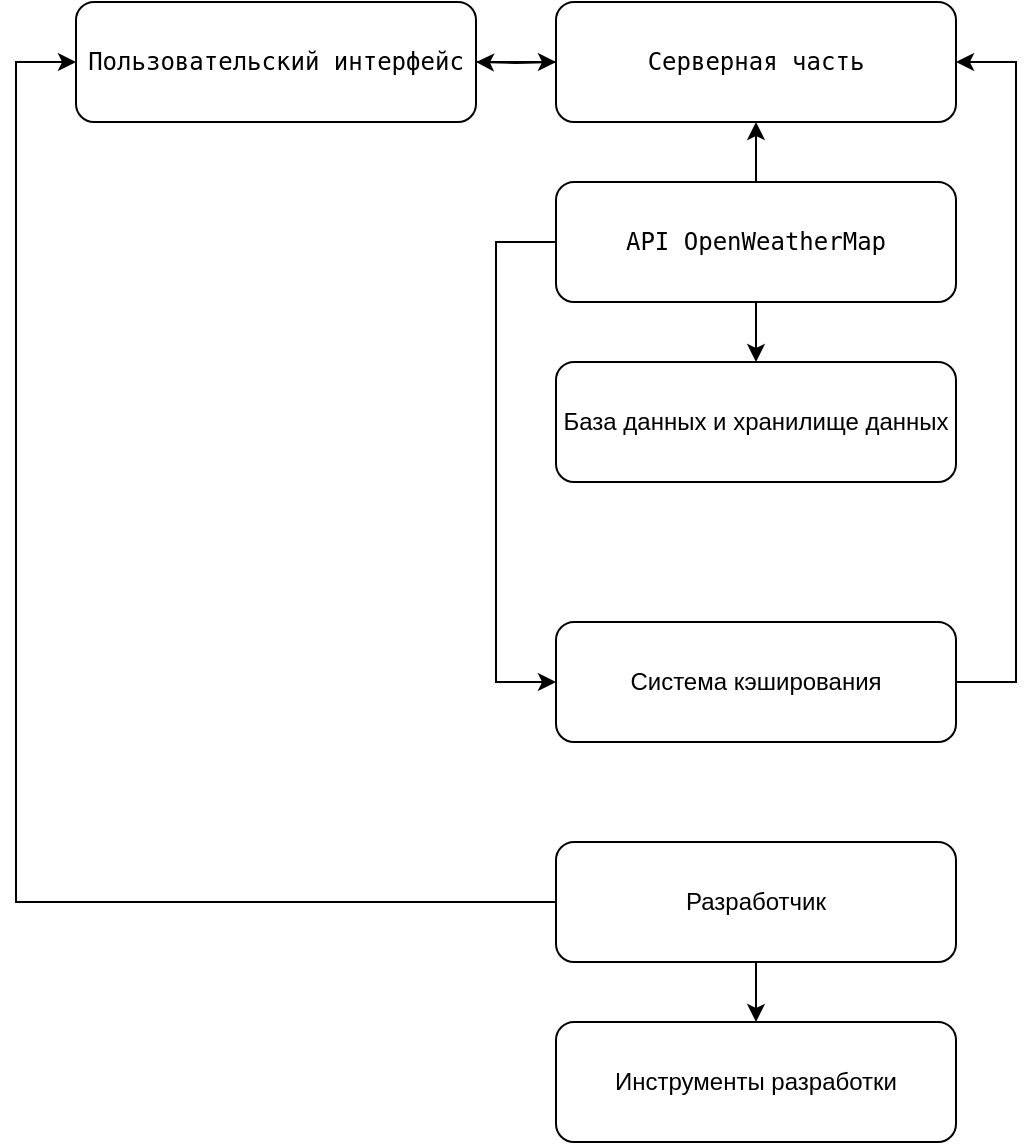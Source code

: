 <mxfile version="24.2.2" type="device">
  <diagram name="Страница — 1" id="dJ2RGDc316PWSBuT6vaZ">
    <mxGraphModel dx="1434" dy="790" grid="1" gridSize="10" guides="1" tooltips="1" connect="1" arrows="1" fold="1" page="1" pageScale="1" pageWidth="827" pageHeight="1169" math="0" shadow="0">
      <root>
        <mxCell id="0" />
        <mxCell id="1" parent="0" />
        <mxCell id="dlJ6QBAWJ_lvMbcuCEq7-41" style="edgeStyle=orthogonalEdgeStyle;rounded=0;orthogonalLoop=1;jettySize=auto;html=1;entryX=0;entryY=0.5;entryDx=0;entryDy=0;" edge="1" parent="1" source="dlJ6QBAWJ_lvMbcuCEq7-36" target="dlJ6QBAWJ_lvMbcuCEq7-38">
          <mxGeometry relative="1" as="geometry" />
        </mxCell>
        <mxCell id="dlJ6QBAWJ_lvMbcuCEq7-36" value="&lt;pre&gt;&lt;code data-sourcepos=&quot;3:1-51:42&quot; class=&quot;code-container no-decoration-radius&quot; data-test-id=&quot;code-content&quot; role=&quot;text&quot;&gt;Пользовательский интерфейс&lt;/code&gt;&lt;/pre&gt;" style="rounded=1;whiteSpace=wrap;html=1;" vertex="1" parent="1">
          <mxGeometry x="120" y="180" width="200" height="60" as="geometry" />
        </mxCell>
        <mxCell id="dlJ6QBAWJ_lvMbcuCEq7-40" style="edgeStyle=orthogonalEdgeStyle;rounded=0;orthogonalLoop=1;jettySize=auto;html=1;exitX=0.5;exitY=0;exitDx=0;exitDy=0;" edge="1" parent="1" source="dlJ6QBAWJ_lvMbcuCEq7-39" target="dlJ6QBAWJ_lvMbcuCEq7-38">
          <mxGeometry relative="1" as="geometry" />
        </mxCell>
        <mxCell id="dlJ6QBAWJ_lvMbcuCEq7-38" value="&lt;pre&gt;&lt;code data-sourcepos=&quot;3:1-51:42&quot; class=&quot;code-container no-decoration-radius&quot; data-test-id=&quot;code-content&quot; role=&quot;text&quot;&gt;Серверная часть&lt;/code&gt;&lt;/pre&gt;" style="rounded=1;whiteSpace=wrap;html=1;" vertex="1" parent="1">
          <mxGeometry x="360" y="180" width="200" height="60" as="geometry" />
        </mxCell>
        <mxCell id="dlJ6QBAWJ_lvMbcuCEq7-48" style="edgeStyle=orthogonalEdgeStyle;rounded=0;orthogonalLoop=1;jettySize=auto;html=1;" edge="1" parent="1" source="dlJ6QBAWJ_lvMbcuCEq7-39" target="dlJ6QBAWJ_lvMbcuCEq7-43">
          <mxGeometry relative="1" as="geometry" />
        </mxCell>
        <mxCell id="dlJ6QBAWJ_lvMbcuCEq7-53" style="edgeStyle=orthogonalEdgeStyle;rounded=0;orthogonalLoop=1;jettySize=auto;html=1;entryX=0;entryY=0.5;entryDx=0;entryDy=0;" edge="1" parent="1" source="dlJ6QBAWJ_lvMbcuCEq7-39" target="dlJ6QBAWJ_lvMbcuCEq7-45">
          <mxGeometry relative="1" as="geometry">
            <Array as="points">
              <mxPoint x="330" y="300" />
              <mxPoint x="330" y="520" />
            </Array>
          </mxGeometry>
        </mxCell>
        <mxCell id="dlJ6QBAWJ_lvMbcuCEq7-39" value="&lt;pre&gt;&lt;code data-sourcepos=&quot;3:1-51:42&quot; class=&quot;code-container no-decoration-radius&quot; data-test-id=&quot;code-content&quot; role=&quot;text&quot;&gt;API OpenWeatherMap&lt;/code&gt;&lt;/pre&gt;" style="rounded=1;whiteSpace=wrap;html=1;" vertex="1" parent="1">
          <mxGeometry x="360" y="270" width="200" height="60" as="geometry" />
        </mxCell>
        <mxCell id="dlJ6QBAWJ_lvMbcuCEq7-43" value="База данных и хранилище данных" style="rounded=1;whiteSpace=wrap;html=1;" vertex="1" parent="1">
          <mxGeometry x="360" y="360" width="200" height="60" as="geometry" />
        </mxCell>
        <mxCell id="dlJ6QBAWJ_lvMbcuCEq7-49" style="edgeStyle=orthogonalEdgeStyle;rounded=0;orthogonalLoop=1;jettySize=auto;html=1;" edge="1" parent="1" source="dlJ6QBAWJ_lvMbcuCEq7-44" target="dlJ6QBAWJ_lvMbcuCEq7-46">
          <mxGeometry relative="1" as="geometry" />
        </mxCell>
        <mxCell id="dlJ6QBAWJ_lvMbcuCEq7-51" style="edgeStyle=orthogonalEdgeStyle;rounded=0;orthogonalLoop=1;jettySize=auto;html=1;entryX=0;entryY=0.5;entryDx=0;entryDy=0;" edge="1" parent="1" source="dlJ6QBAWJ_lvMbcuCEq7-44" target="dlJ6QBAWJ_lvMbcuCEq7-36">
          <mxGeometry relative="1" as="geometry">
            <Array as="points">
              <mxPoint x="90" y="630" />
              <mxPoint x="90" y="210" />
            </Array>
          </mxGeometry>
        </mxCell>
        <mxCell id="dlJ6QBAWJ_lvMbcuCEq7-44" value="Разработчик" style="rounded=1;whiteSpace=wrap;html=1;" vertex="1" parent="1">
          <mxGeometry x="360" y="600" width="200" height="60" as="geometry" />
        </mxCell>
        <mxCell id="dlJ6QBAWJ_lvMbcuCEq7-52" style="edgeStyle=orthogonalEdgeStyle;rounded=0;orthogonalLoop=1;jettySize=auto;html=1;entryX=1;entryY=0.5;entryDx=0;entryDy=0;" edge="1" parent="1" source="dlJ6QBAWJ_lvMbcuCEq7-45" target="dlJ6QBAWJ_lvMbcuCEq7-38">
          <mxGeometry relative="1" as="geometry">
            <Array as="points">
              <mxPoint x="590" y="520" />
              <mxPoint x="590" y="210" />
            </Array>
          </mxGeometry>
        </mxCell>
        <mxCell id="dlJ6QBAWJ_lvMbcuCEq7-45" value="Система кэширования" style="rounded=1;whiteSpace=wrap;html=1;" vertex="1" parent="1">
          <mxGeometry x="360" y="490" width="200" height="60" as="geometry" />
        </mxCell>
        <mxCell id="dlJ6QBAWJ_lvMbcuCEq7-46" value="Инструменты разработки" style="rounded=1;whiteSpace=wrap;html=1;" vertex="1" parent="1">
          <mxGeometry x="360" y="690" width="200" height="60" as="geometry" />
        </mxCell>
        <mxCell id="dlJ6QBAWJ_lvMbcuCEq7-47" style="edgeStyle=orthogonalEdgeStyle;rounded=0;orthogonalLoop=1;jettySize=auto;html=1;entryX=1;entryY=0.5;entryDx=0;entryDy=0;" edge="1" parent="1" target="dlJ6QBAWJ_lvMbcuCEq7-36">
          <mxGeometry relative="1" as="geometry">
            <mxPoint x="360" y="210" as="sourcePoint" />
            <mxPoint x="340" y="290" as="targetPoint" />
          </mxGeometry>
        </mxCell>
      </root>
    </mxGraphModel>
  </diagram>
</mxfile>
